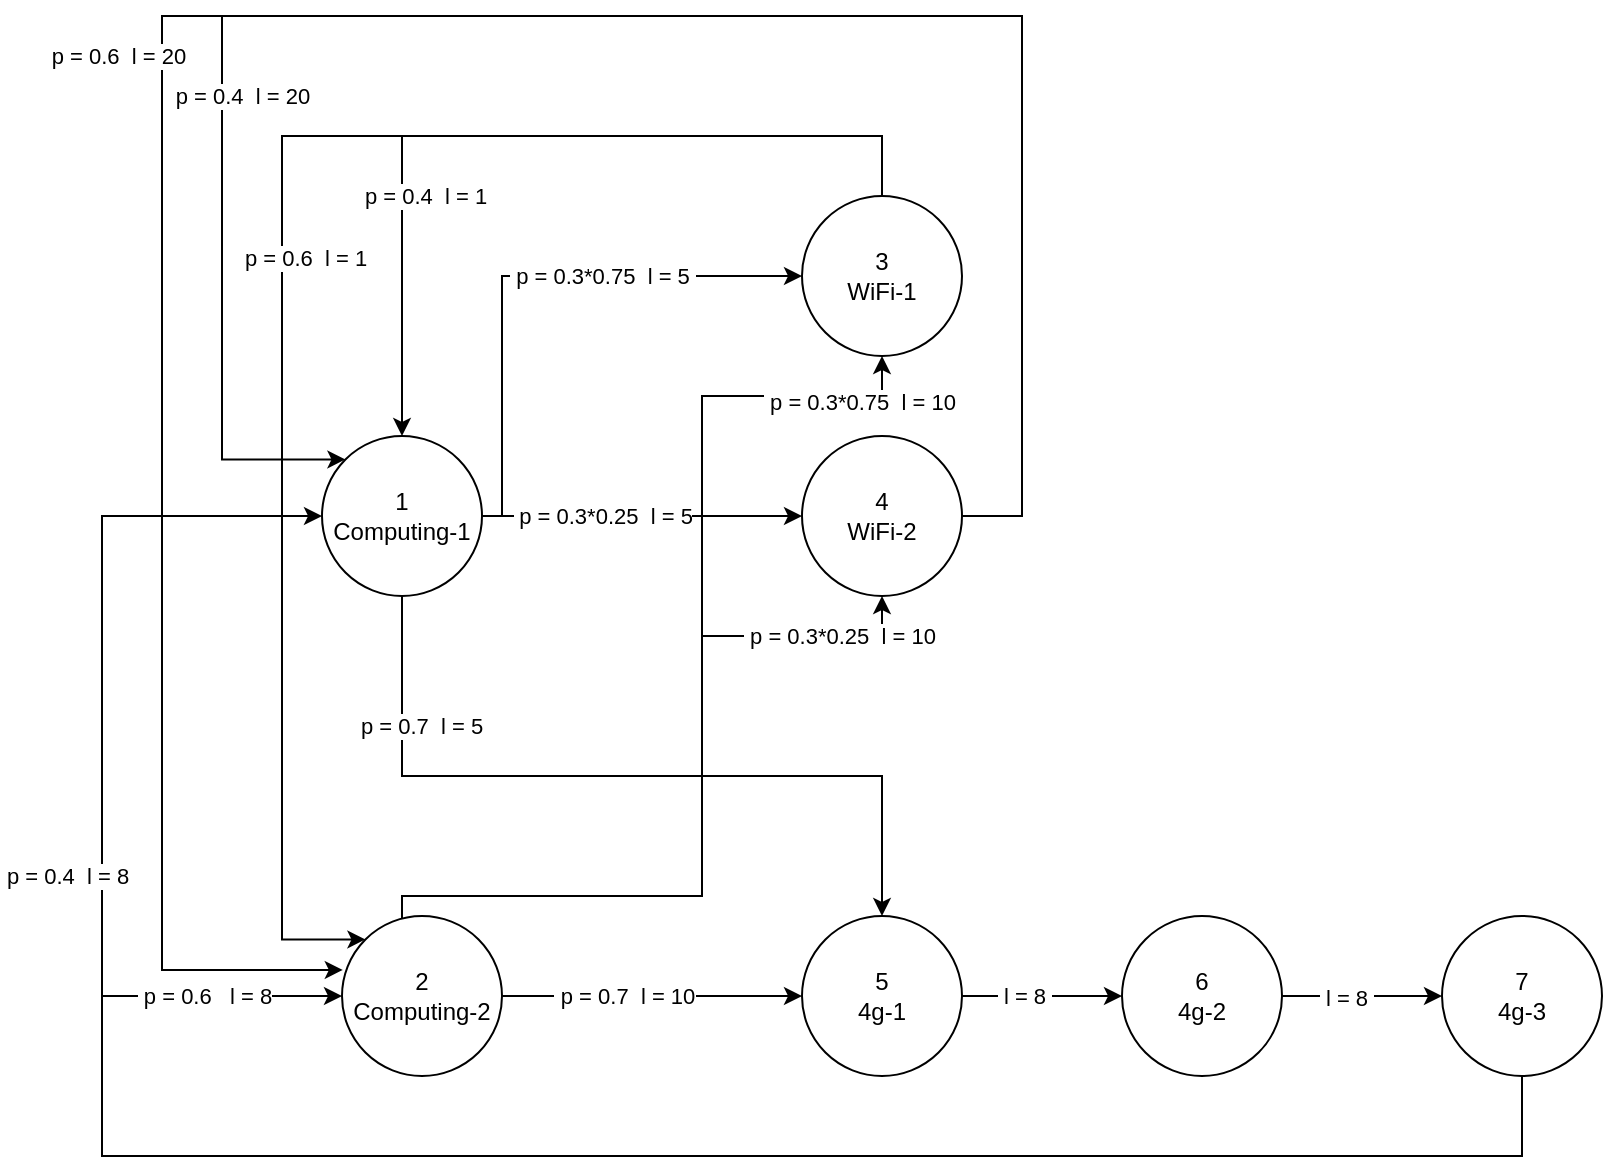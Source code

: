 <mxfile version="15.9.6" type="device"><diagram id="JXQxZLBn5bOgYuk0i4wM" name="Page-1"><mxGraphModel dx="1605" dy="2000" grid="1" gridSize="10" guides="1" tooltips="1" connect="1" arrows="1" fold="1" page="1" pageScale="1" pageWidth="827" pageHeight="1169" math="0" shadow="0"><root><mxCell id="0"/><mxCell id="1" parent="0"/><mxCell id="2fNVmF4gVjSmrETw6iii-5" style="edgeStyle=orthogonalEdgeStyle;rounded=0;orthogonalLoop=1;jettySize=auto;html=1;" edge="1" parent="1" source="2fNVmF4gVjSmrETw6iii-1" target="2fNVmF4gVjSmrETw6iii-4"><mxGeometry relative="1" as="geometry"/></mxCell><mxCell id="2fNVmF4gVjSmrETw6iii-7" value="&amp;nbsp;l = 8&amp;nbsp;" style="edgeLabel;html=1;align=center;verticalAlign=middle;resizable=0;points=[];" vertex="1" connectable="0" parent="2fNVmF4gVjSmrETw6iii-5"><mxGeometry x="-0.222" relative="1" as="geometry"><mxPoint as="offset"/></mxGeometry></mxCell><mxCell id="2fNVmF4gVjSmrETw6iii-1" value="5&lt;br&gt;4g-1" style="ellipse;whiteSpace=wrap;html=1;aspect=fixed;" vertex="1" parent="1"><mxGeometry x="280" y="280" width="80" height="80" as="geometry"/></mxCell><mxCell id="2fNVmF4gVjSmrETw6iii-9" style="edgeStyle=orthogonalEdgeStyle;rounded=0;orthogonalLoop=1;jettySize=auto;html=1;" edge="1" parent="1" source="2fNVmF4gVjSmrETw6iii-3" target="2fNVmF4gVjSmrETw6iii-10"><mxGeometry relative="1" as="geometry"><mxPoint x="-130" y="310" as="targetPoint"/><Array as="points"><mxPoint x="640" y="400"/><mxPoint x="-70" y="400"/><mxPoint x="-70" y="320"/></Array></mxGeometry></mxCell><mxCell id="2fNVmF4gVjSmrETw6iii-14" value="&amp;nbsp;p = 0.6&amp;nbsp; &amp;nbsp;l = 8" style="edgeLabel;html=1;align=center;verticalAlign=middle;resizable=0;points=[];" vertex="1" connectable="0" parent="2fNVmF4gVjSmrETw6iii-9"><mxGeometry x="0.879" y="1" relative="1" as="geometry"><mxPoint x="-12" y="1" as="offset"/></mxGeometry></mxCell><mxCell id="2fNVmF4gVjSmrETw6iii-13" style="edgeStyle=orthogonalEdgeStyle;rounded=0;orthogonalLoop=1;jettySize=auto;html=1;entryX=0;entryY=0.5;entryDx=0;entryDy=0;" edge="1" parent="1" source="2fNVmF4gVjSmrETw6iii-3" target="2fNVmF4gVjSmrETw6iii-12"><mxGeometry relative="1" as="geometry"><Array as="points"><mxPoint x="640" y="400"/><mxPoint x="-70" y="400"/><mxPoint x="-70" y="80"/></Array></mxGeometry></mxCell><mxCell id="2fNVmF4gVjSmrETw6iii-15" value="&amp;nbsp;p = 0.4&amp;nbsp; l = 8" style="edgeLabel;html=1;align=center;verticalAlign=middle;resizable=0;points=[];" vertex="1" connectable="0" parent="2fNVmF4gVjSmrETw6iii-13"><mxGeometry x="0.888" y="-1" relative="1" as="geometry"><mxPoint x="-63" y="179" as="offset"/></mxGeometry></mxCell><mxCell id="2fNVmF4gVjSmrETw6iii-3" value="7&lt;br&gt;4g-3" style="ellipse;whiteSpace=wrap;html=1;aspect=fixed;" vertex="1" parent="1"><mxGeometry x="600" y="280" width="80" height="80" as="geometry"/></mxCell><mxCell id="2fNVmF4gVjSmrETw6iii-6" style="edgeStyle=orthogonalEdgeStyle;rounded=0;orthogonalLoop=1;jettySize=auto;html=1;" edge="1" parent="1" source="2fNVmF4gVjSmrETw6iii-4" target="2fNVmF4gVjSmrETw6iii-3"><mxGeometry relative="1" as="geometry"/></mxCell><mxCell id="2fNVmF4gVjSmrETw6iii-8" value="&amp;nbsp;l = 8&amp;nbsp;" style="edgeLabel;html=1;align=center;verticalAlign=middle;resizable=0;points=[];" vertex="1" connectable="0" parent="2fNVmF4gVjSmrETw6iii-6"><mxGeometry x="-0.194" y="-1" relative="1" as="geometry"><mxPoint as="offset"/></mxGeometry></mxCell><mxCell id="2fNVmF4gVjSmrETw6iii-4" value="6&lt;br&gt;4g-2" style="ellipse;whiteSpace=wrap;html=1;aspect=fixed;" vertex="1" parent="1"><mxGeometry x="440" y="280" width="80" height="80" as="geometry"/></mxCell><mxCell id="2fNVmF4gVjSmrETw6iii-18" style="edgeStyle=orthogonalEdgeStyle;rounded=0;orthogonalLoop=1;jettySize=auto;html=1;" edge="1" parent="1" source="2fNVmF4gVjSmrETw6iii-10" target="2fNVmF4gVjSmrETw6iii-1"><mxGeometry relative="1" as="geometry"/></mxCell><mxCell id="2fNVmF4gVjSmrETw6iii-19" value="&amp;nbsp;p = 0.7&amp;nbsp; l = 10" style="edgeLabel;html=1;align=center;verticalAlign=middle;resizable=0;points=[];" vertex="1" connectable="0" parent="2fNVmF4gVjSmrETw6iii-18"><mxGeometry x="-0.315" y="1" relative="1" as="geometry"><mxPoint x="9" y="1" as="offset"/></mxGeometry></mxCell><mxCell id="2fNVmF4gVjSmrETw6iii-27" style="edgeStyle=orthogonalEdgeStyle;rounded=0;orthogonalLoop=1;jettySize=auto;html=1;" edge="1" parent="1" source="2fNVmF4gVjSmrETw6iii-10" target="2fNVmF4gVjSmrETw6iii-22"><mxGeometry relative="1" as="geometry"><Array as="points"><mxPoint x="80" y="270"/><mxPoint x="230" y="270"/><mxPoint x="230" y="20"/><mxPoint x="320" y="20"/></Array></mxGeometry></mxCell><mxCell id="2fNVmF4gVjSmrETw6iii-29" value="&amp;nbsp;p = 0.3*0.75&amp;nbsp; l = 10&amp;nbsp;" style="edgeLabel;html=1;align=center;verticalAlign=middle;resizable=0;points=[];" vertex="1" connectable="0" parent="2fNVmF4gVjSmrETw6iii-27"><mxGeometry x="0.667" y="-3" relative="1" as="geometry"><mxPoint x="57" as="offset"/></mxGeometry></mxCell><mxCell id="2fNVmF4gVjSmrETw6iii-28" style="edgeStyle=orthogonalEdgeStyle;rounded=0;orthogonalLoop=1;jettySize=auto;html=1;entryX=0.5;entryY=1;entryDx=0;entryDy=0;" edge="1" parent="1" source="2fNVmF4gVjSmrETw6iii-10" target="2fNVmF4gVjSmrETw6iii-21"><mxGeometry relative="1" as="geometry"><Array as="points"><mxPoint x="80" y="270"/><mxPoint x="230" y="270"/><mxPoint x="230" y="140"/><mxPoint x="320" y="140"/></Array></mxGeometry></mxCell><mxCell id="2fNVmF4gVjSmrETw6iii-30" value="&amp;nbsp;p = 0.3*0.25&amp;nbsp; l = 10&amp;nbsp;" style="edgeLabel;html=1;align=center;verticalAlign=middle;resizable=0;points=[];" vertex="1" connectable="0" parent="2fNVmF4gVjSmrETw6iii-28"><mxGeometry x="0.575" relative="1" as="geometry"><mxPoint x="45" as="offset"/></mxGeometry></mxCell><mxCell id="2fNVmF4gVjSmrETw6iii-10" value="2&lt;br&gt;Computing-2" style="ellipse;whiteSpace=wrap;html=1;aspect=fixed;" vertex="1" parent="1"><mxGeometry x="50.0" y="280" width="80" height="80" as="geometry"/></mxCell><mxCell id="2fNVmF4gVjSmrETw6iii-16" style="edgeStyle=orthogonalEdgeStyle;rounded=0;orthogonalLoop=1;jettySize=auto;html=1;" edge="1" parent="1" source="2fNVmF4gVjSmrETw6iii-12" target="2fNVmF4gVjSmrETw6iii-1"><mxGeometry relative="1" as="geometry"><Array as="points"><mxPoint x="320" y="210"/></Array></mxGeometry></mxCell><mxCell id="2fNVmF4gVjSmrETw6iii-20" value="&amp;nbsp;p = 0.7&amp;nbsp; l = 5" style="edgeLabel;html=1;align=center;verticalAlign=middle;resizable=0;points=[];" vertex="1" connectable="0" parent="2fNVmF4gVjSmrETw6iii-16"><mxGeometry x="-0.673" y="-1" relative="1" as="geometry"><mxPoint x="9" y="-1" as="offset"/></mxGeometry></mxCell><mxCell id="2fNVmF4gVjSmrETw6iii-23" style="edgeStyle=orthogonalEdgeStyle;rounded=0;orthogonalLoop=1;jettySize=auto;html=1;entryX=0;entryY=0.5;entryDx=0;entryDy=0;" edge="1" parent="1" source="2fNVmF4gVjSmrETw6iii-12" target="2fNVmF4gVjSmrETw6iii-22"><mxGeometry relative="1" as="geometry"><Array as="points"><mxPoint x="130" y="80"/><mxPoint x="130" y="-40"/></Array></mxGeometry></mxCell><mxCell id="2fNVmF4gVjSmrETw6iii-24" value="&amp;nbsp;p = 0.3*0.75&amp;nbsp; l = 5&amp;nbsp;" style="edgeLabel;html=1;align=center;verticalAlign=middle;resizable=0;points=[];" vertex="1" connectable="0" parent="2fNVmF4gVjSmrETw6iii-23"><mxGeometry x="0.321" y="1" relative="1" as="geometry"><mxPoint x="-5" y="1" as="offset"/></mxGeometry></mxCell><mxCell id="2fNVmF4gVjSmrETw6iii-25" style="edgeStyle=orthogonalEdgeStyle;rounded=0;orthogonalLoop=1;jettySize=auto;html=1;entryX=0;entryY=0.5;entryDx=0;entryDy=0;" edge="1" parent="1" source="2fNVmF4gVjSmrETw6iii-12" target="2fNVmF4gVjSmrETw6iii-21"><mxGeometry relative="1" as="geometry"><Array as="points"><mxPoint x="80" y="80"/></Array></mxGeometry></mxCell><mxCell id="2fNVmF4gVjSmrETw6iii-26" value="&amp;nbsp;p = 0.3*0.25&amp;nbsp; l = 5" style="edgeLabel;html=1;align=center;verticalAlign=middle;resizable=0;points=[];" vertex="1" connectable="0" parent="2fNVmF4gVjSmrETw6iii-25"><mxGeometry x="0.04" relative="1" as="geometry"><mxPoint x="-23" as="offset"/></mxGeometry></mxCell><mxCell id="2fNVmF4gVjSmrETw6iii-12" value="1&lt;br&gt;Computing-1" style="ellipse;whiteSpace=wrap;html=1;aspect=fixed;" vertex="1" parent="1"><mxGeometry x="40" y="40" width="80" height="80" as="geometry"/></mxCell><mxCell id="2fNVmF4gVjSmrETw6iii-35" style="edgeStyle=orthogonalEdgeStyle;rounded=0;orthogonalLoop=1;jettySize=auto;html=1;entryX=0;entryY=0;entryDx=0;entryDy=0;" edge="1" parent="1" source="2fNVmF4gVjSmrETw6iii-21" target="2fNVmF4gVjSmrETw6iii-12"><mxGeometry relative="1" as="geometry"><mxPoint x="410" y="-140" as="targetPoint"/><Array as="points"><mxPoint x="390" y="80"/><mxPoint x="390" y="-170"/><mxPoint x="-10" y="-170"/><mxPoint x="-10" y="52"/></Array></mxGeometry></mxCell><mxCell id="2fNVmF4gVjSmrETw6iii-37" value="p = 0.4&amp;nbsp; l = 20" style="edgeLabel;html=1;align=center;verticalAlign=middle;resizable=0;points=[];" vertex="1" connectable="0" parent="2fNVmF4gVjSmrETw6iii-35"><mxGeometry x="0.451" y="-2" relative="1" as="geometry"><mxPoint x="12" y="21" as="offset"/></mxGeometry></mxCell><mxCell id="2fNVmF4gVjSmrETw6iii-36" style="edgeStyle=orthogonalEdgeStyle;rounded=0;orthogonalLoop=1;jettySize=auto;html=1;entryX=0.005;entryY=0.337;entryDx=0;entryDy=0;entryPerimeter=0;" edge="1" parent="1" source="2fNVmF4gVjSmrETw6iii-21" target="2fNVmF4gVjSmrETw6iii-10"><mxGeometry relative="1" as="geometry"><Array as="points"><mxPoint x="390" y="80"/><mxPoint x="390" y="-170"/><mxPoint x="-40" y="-170"/><mxPoint x="-40" y="307"/></Array></mxGeometry></mxCell><mxCell id="2fNVmF4gVjSmrETw6iii-38" value="p = 0.6&amp;nbsp; l = 20" style="edgeLabel;html=1;align=center;verticalAlign=middle;resizable=0;points=[];" vertex="1" connectable="0" parent="2fNVmF4gVjSmrETw6iii-36"><mxGeometry x="0.043" y="1" relative="1" as="geometry"><mxPoint x="-66" y="19" as="offset"/></mxGeometry></mxCell><mxCell id="2fNVmF4gVjSmrETw6iii-21" value="4&lt;br&gt;WiFi-2" style="ellipse;whiteSpace=wrap;html=1;aspect=fixed;" vertex="1" parent="1"><mxGeometry x="280" y="40" width="80" height="80" as="geometry"/></mxCell><mxCell id="2fNVmF4gVjSmrETw6iii-31" style="edgeStyle=orthogonalEdgeStyle;rounded=0;orthogonalLoop=1;jettySize=auto;html=1;" edge="1" parent="1" source="2fNVmF4gVjSmrETw6iii-22" target="2fNVmF4gVjSmrETw6iii-12"><mxGeometry relative="1" as="geometry"><Array as="points"><mxPoint x="320" y="-110"/><mxPoint x="80" y="-110"/></Array></mxGeometry></mxCell><mxCell id="2fNVmF4gVjSmrETw6iii-33" value="&amp;nbsp;p = 0.4&amp;nbsp; l = 1" style="edgeLabel;html=1;align=center;verticalAlign=middle;resizable=0;points=[];" vertex="1" connectable="0" parent="2fNVmF4gVjSmrETw6iii-31"><mxGeometry x="0.412" y="3" relative="1" as="geometry"><mxPoint x="7" y="3" as="offset"/></mxGeometry></mxCell><mxCell id="2fNVmF4gVjSmrETw6iii-32" style="edgeStyle=orthogonalEdgeStyle;rounded=0;orthogonalLoop=1;jettySize=auto;html=1;entryX=0;entryY=0;entryDx=0;entryDy=0;" edge="1" parent="1" source="2fNVmF4gVjSmrETw6iii-22" target="2fNVmF4gVjSmrETw6iii-10"><mxGeometry relative="1" as="geometry"><Array as="points"><mxPoint x="320" y="-110"/><mxPoint x="20" y="-110"/><mxPoint x="20" y="292"/></Array></mxGeometry></mxCell><mxCell id="2fNVmF4gVjSmrETw6iii-34" value="&amp;nbsp;p = 0.6&amp;nbsp; l = 1" style="edgeLabel;html=1;align=center;verticalAlign=middle;resizable=0;points=[];" vertex="1" connectable="0" parent="2fNVmF4gVjSmrETw6iii-32"><mxGeometry x="-0.026" y="1" relative="1" as="geometry"><mxPoint x="9" y="14" as="offset"/></mxGeometry></mxCell><mxCell id="2fNVmF4gVjSmrETw6iii-22" value="3&lt;br&gt;WiFi-1" style="ellipse;whiteSpace=wrap;html=1;aspect=fixed;" vertex="1" parent="1"><mxGeometry x="280" y="-80" width="80" height="80" as="geometry"/></mxCell></root></mxGraphModel></diagram></mxfile>